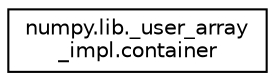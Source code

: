 digraph "Graphical Class Hierarchy"
{
 // LATEX_PDF_SIZE
  edge [fontname="Helvetica",fontsize="10",labelfontname="Helvetica",labelfontsize="10"];
  node [fontname="Helvetica",fontsize="10",shape=record];
  rankdir="LR";
  Node0 [label="numpy.lib._user_array\l_impl.container",height=0.2,width=0.4,color="black", fillcolor="white", style="filled",URL="$classnumpy_1_1lib_1_1__user__array__impl_1_1container.html",tooltip=" "];
}
